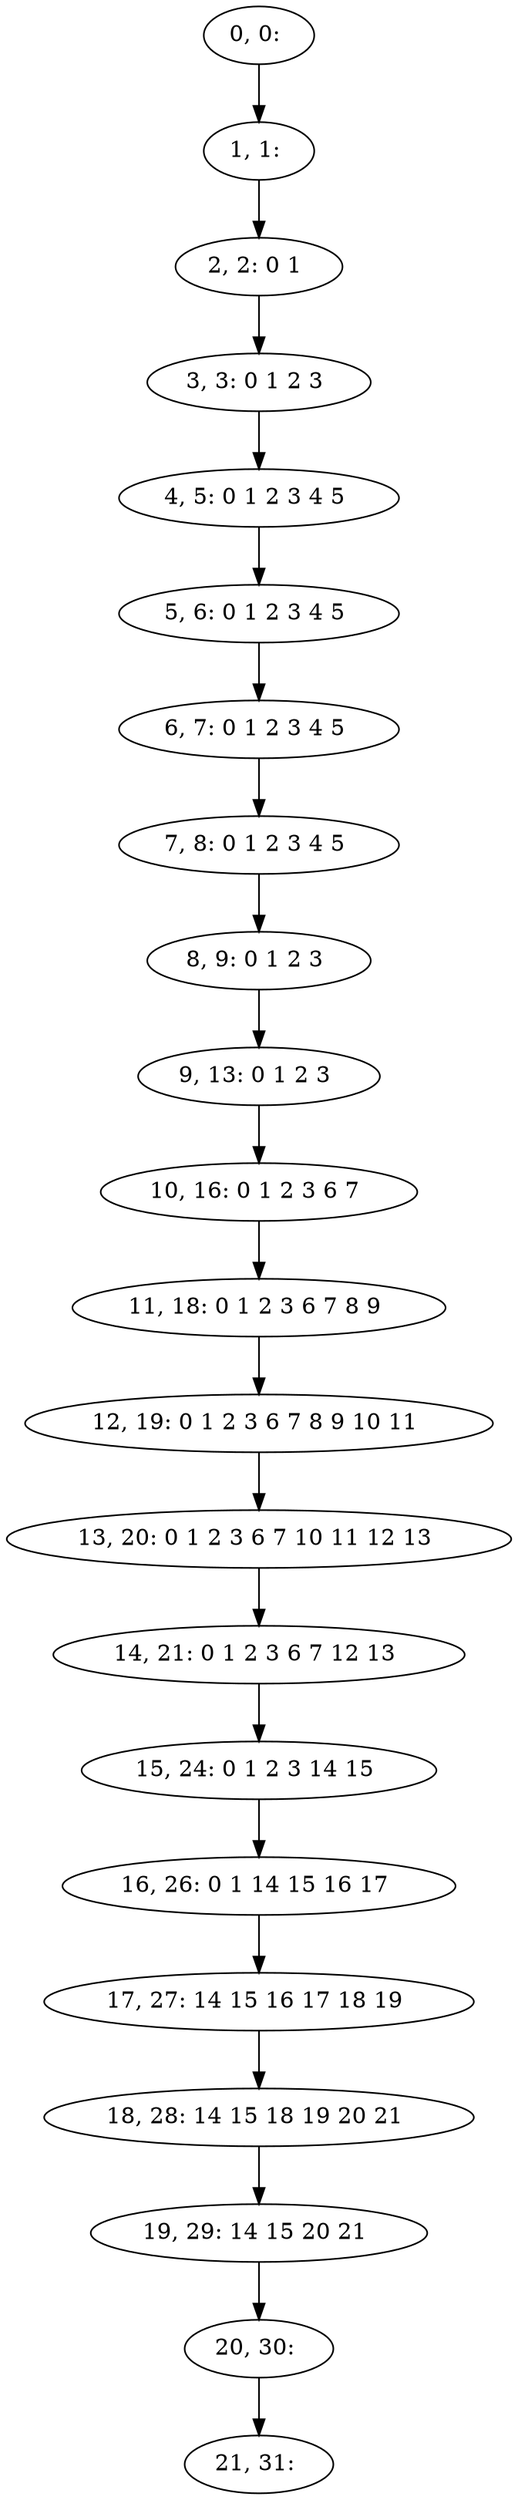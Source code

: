 digraph G {
0[label="0, 0: "];
1[label="1, 1: "];
2[label="2, 2: 0 1 "];
3[label="3, 3: 0 1 2 3 "];
4[label="4, 5: 0 1 2 3 4 5 "];
5[label="5, 6: 0 1 2 3 4 5 "];
6[label="6, 7: 0 1 2 3 4 5 "];
7[label="7, 8: 0 1 2 3 4 5 "];
8[label="8, 9: 0 1 2 3 "];
9[label="9, 13: 0 1 2 3 "];
10[label="10, 16: 0 1 2 3 6 7 "];
11[label="11, 18: 0 1 2 3 6 7 8 9 "];
12[label="12, 19: 0 1 2 3 6 7 8 9 10 11 "];
13[label="13, 20: 0 1 2 3 6 7 10 11 12 13 "];
14[label="14, 21: 0 1 2 3 6 7 12 13 "];
15[label="15, 24: 0 1 2 3 14 15 "];
16[label="16, 26: 0 1 14 15 16 17 "];
17[label="17, 27: 14 15 16 17 18 19 "];
18[label="18, 28: 14 15 18 19 20 21 "];
19[label="19, 29: 14 15 20 21 "];
20[label="20, 30: "];
21[label="21, 31: "];
0->1 ;
1->2 ;
2->3 ;
3->4 ;
4->5 ;
5->6 ;
6->7 ;
7->8 ;
8->9 ;
9->10 ;
10->11 ;
11->12 ;
12->13 ;
13->14 ;
14->15 ;
15->16 ;
16->17 ;
17->18 ;
18->19 ;
19->20 ;
20->21 ;
}
